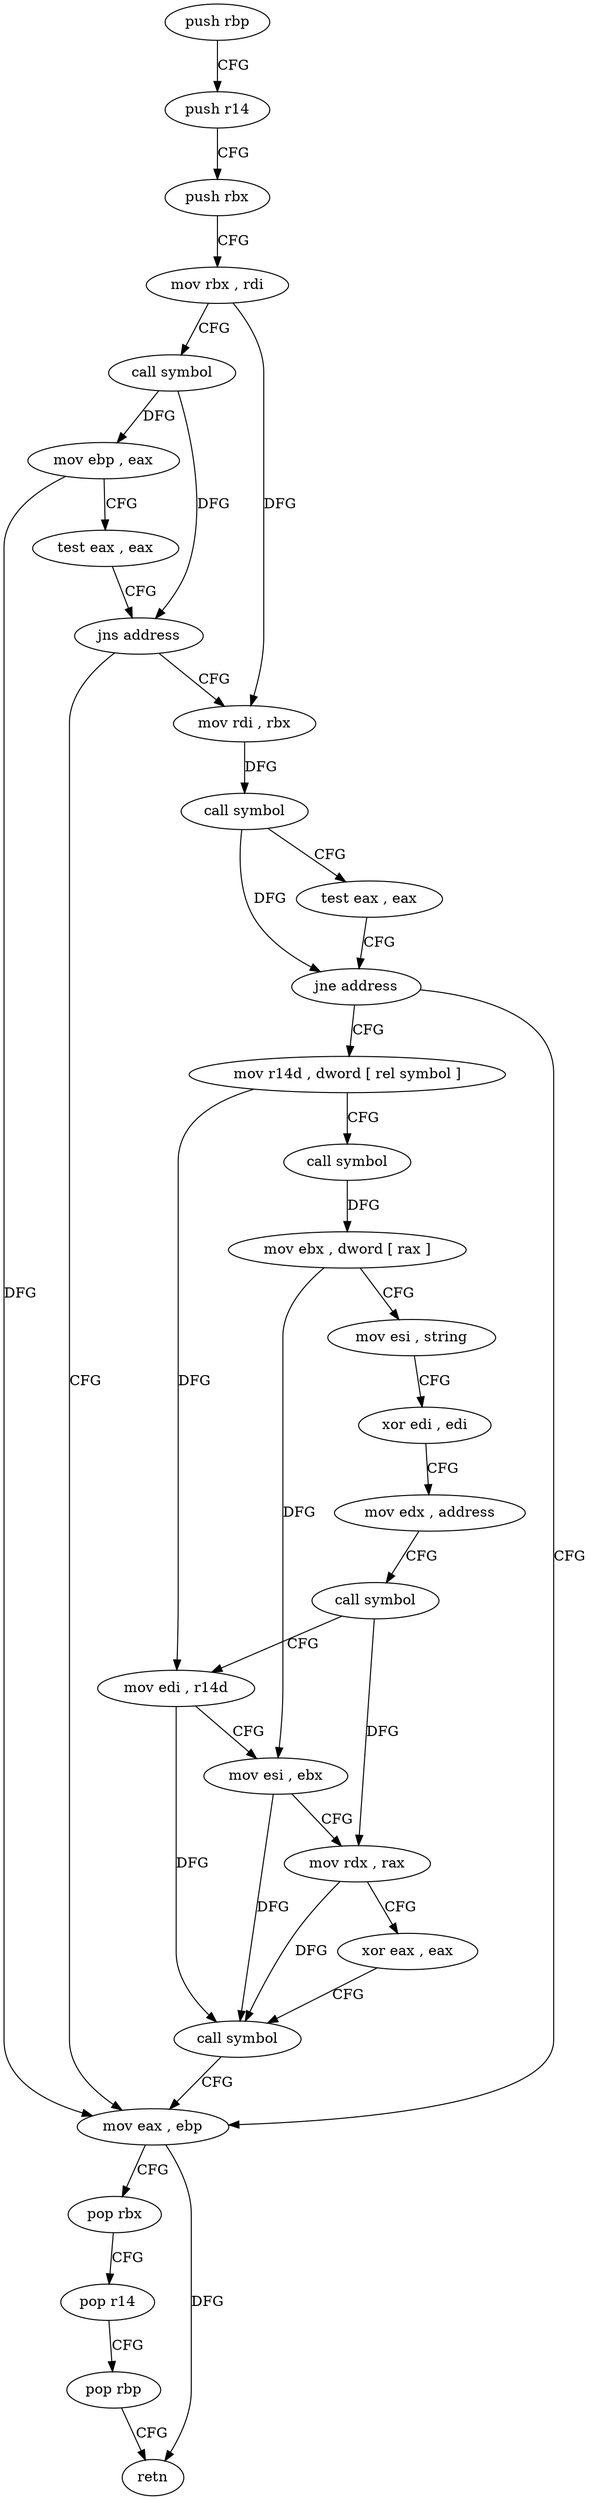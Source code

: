 digraph "func" {
"4227232" [label = "push rbp" ]
"4227233" [label = "push r14" ]
"4227235" [label = "push rbx" ]
"4227236" [label = "mov rbx , rdi" ]
"4227239" [label = "call symbol" ]
"4227244" [label = "mov ebp , eax" ]
"4227246" [label = "test eax , eax" ]
"4227248" [label = "jns address" ]
"4227308" [label = "mov eax , ebp" ]
"4227250" [label = "mov rdi , rbx" ]
"4227310" [label = "pop rbx" ]
"4227311" [label = "pop r14" ]
"4227313" [label = "pop rbp" ]
"4227314" [label = "retn" ]
"4227253" [label = "call symbol" ]
"4227258" [label = "test eax , eax" ]
"4227260" [label = "jne address" ]
"4227262" [label = "mov r14d , dword [ rel symbol ]" ]
"4227269" [label = "call symbol" ]
"4227274" [label = "mov ebx , dword [ rax ]" ]
"4227276" [label = "mov esi , string" ]
"4227281" [label = "xor edi , edi" ]
"4227283" [label = "mov edx , address" ]
"4227288" [label = "call symbol" ]
"4227293" [label = "mov edi , r14d" ]
"4227296" [label = "mov esi , ebx" ]
"4227298" [label = "mov rdx , rax" ]
"4227301" [label = "xor eax , eax" ]
"4227303" [label = "call symbol" ]
"4227232" -> "4227233" [ label = "CFG" ]
"4227233" -> "4227235" [ label = "CFG" ]
"4227235" -> "4227236" [ label = "CFG" ]
"4227236" -> "4227239" [ label = "CFG" ]
"4227236" -> "4227250" [ label = "DFG" ]
"4227239" -> "4227244" [ label = "DFG" ]
"4227239" -> "4227248" [ label = "DFG" ]
"4227244" -> "4227246" [ label = "CFG" ]
"4227244" -> "4227308" [ label = "DFG" ]
"4227246" -> "4227248" [ label = "CFG" ]
"4227248" -> "4227308" [ label = "CFG" ]
"4227248" -> "4227250" [ label = "CFG" ]
"4227308" -> "4227310" [ label = "CFG" ]
"4227308" -> "4227314" [ label = "DFG" ]
"4227250" -> "4227253" [ label = "DFG" ]
"4227310" -> "4227311" [ label = "CFG" ]
"4227311" -> "4227313" [ label = "CFG" ]
"4227313" -> "4227314" [ label = "CFG" ]
"4227253" -> "4227258" [ label = "CFG" ]
"4227253" -> "4227260" [ label = "DFG" ]
"4227258" -> "4227260" [ label = "CFG" ]
"4227260" -> "4227308" [ label = "CFG" ]
"4227260" -> "4227262" [ label = "CFG" ]
"4227262" -> "4227269" [ label = "CFG" ]
"4227262" -> "4227293" [ label = "DFG" ]
"4227269" -> "4227274" [ label = "DFG" ]
"4227274" -> "4227276" [ label = "CFG" ]
"4227274" -> "4227296" [ label = "DFG" ]
"4227276" -> "4227281" [ label = "CFG" ]
"4227281" -> "4227283" [ label = "CFG" ]
"4227283" -> "4227288" [ label = "CFG" ]
"4227288" -> "4227293" [ label = "CFG" ]
"4227288" -> "4227298" [ label = "DFG" ]
"4227293" -> "4227296" [ label = "CFG" ]
"4227293" -> "4227303" [ label = "DFG" ]
"4227296" -> "4227298" [ label = "CFG" ]
"4227296" -> "4227303" [ label = "DFG" ]
"4227298" -> "4227301" [ label = "CFG" ]
"4227298" -> "4227303" [ label = "DFG" ]
"4227301" -> "4227303" [ label = "CFG" ]
"4227303" -> "4227308" [ label = "CFG" ]
}

